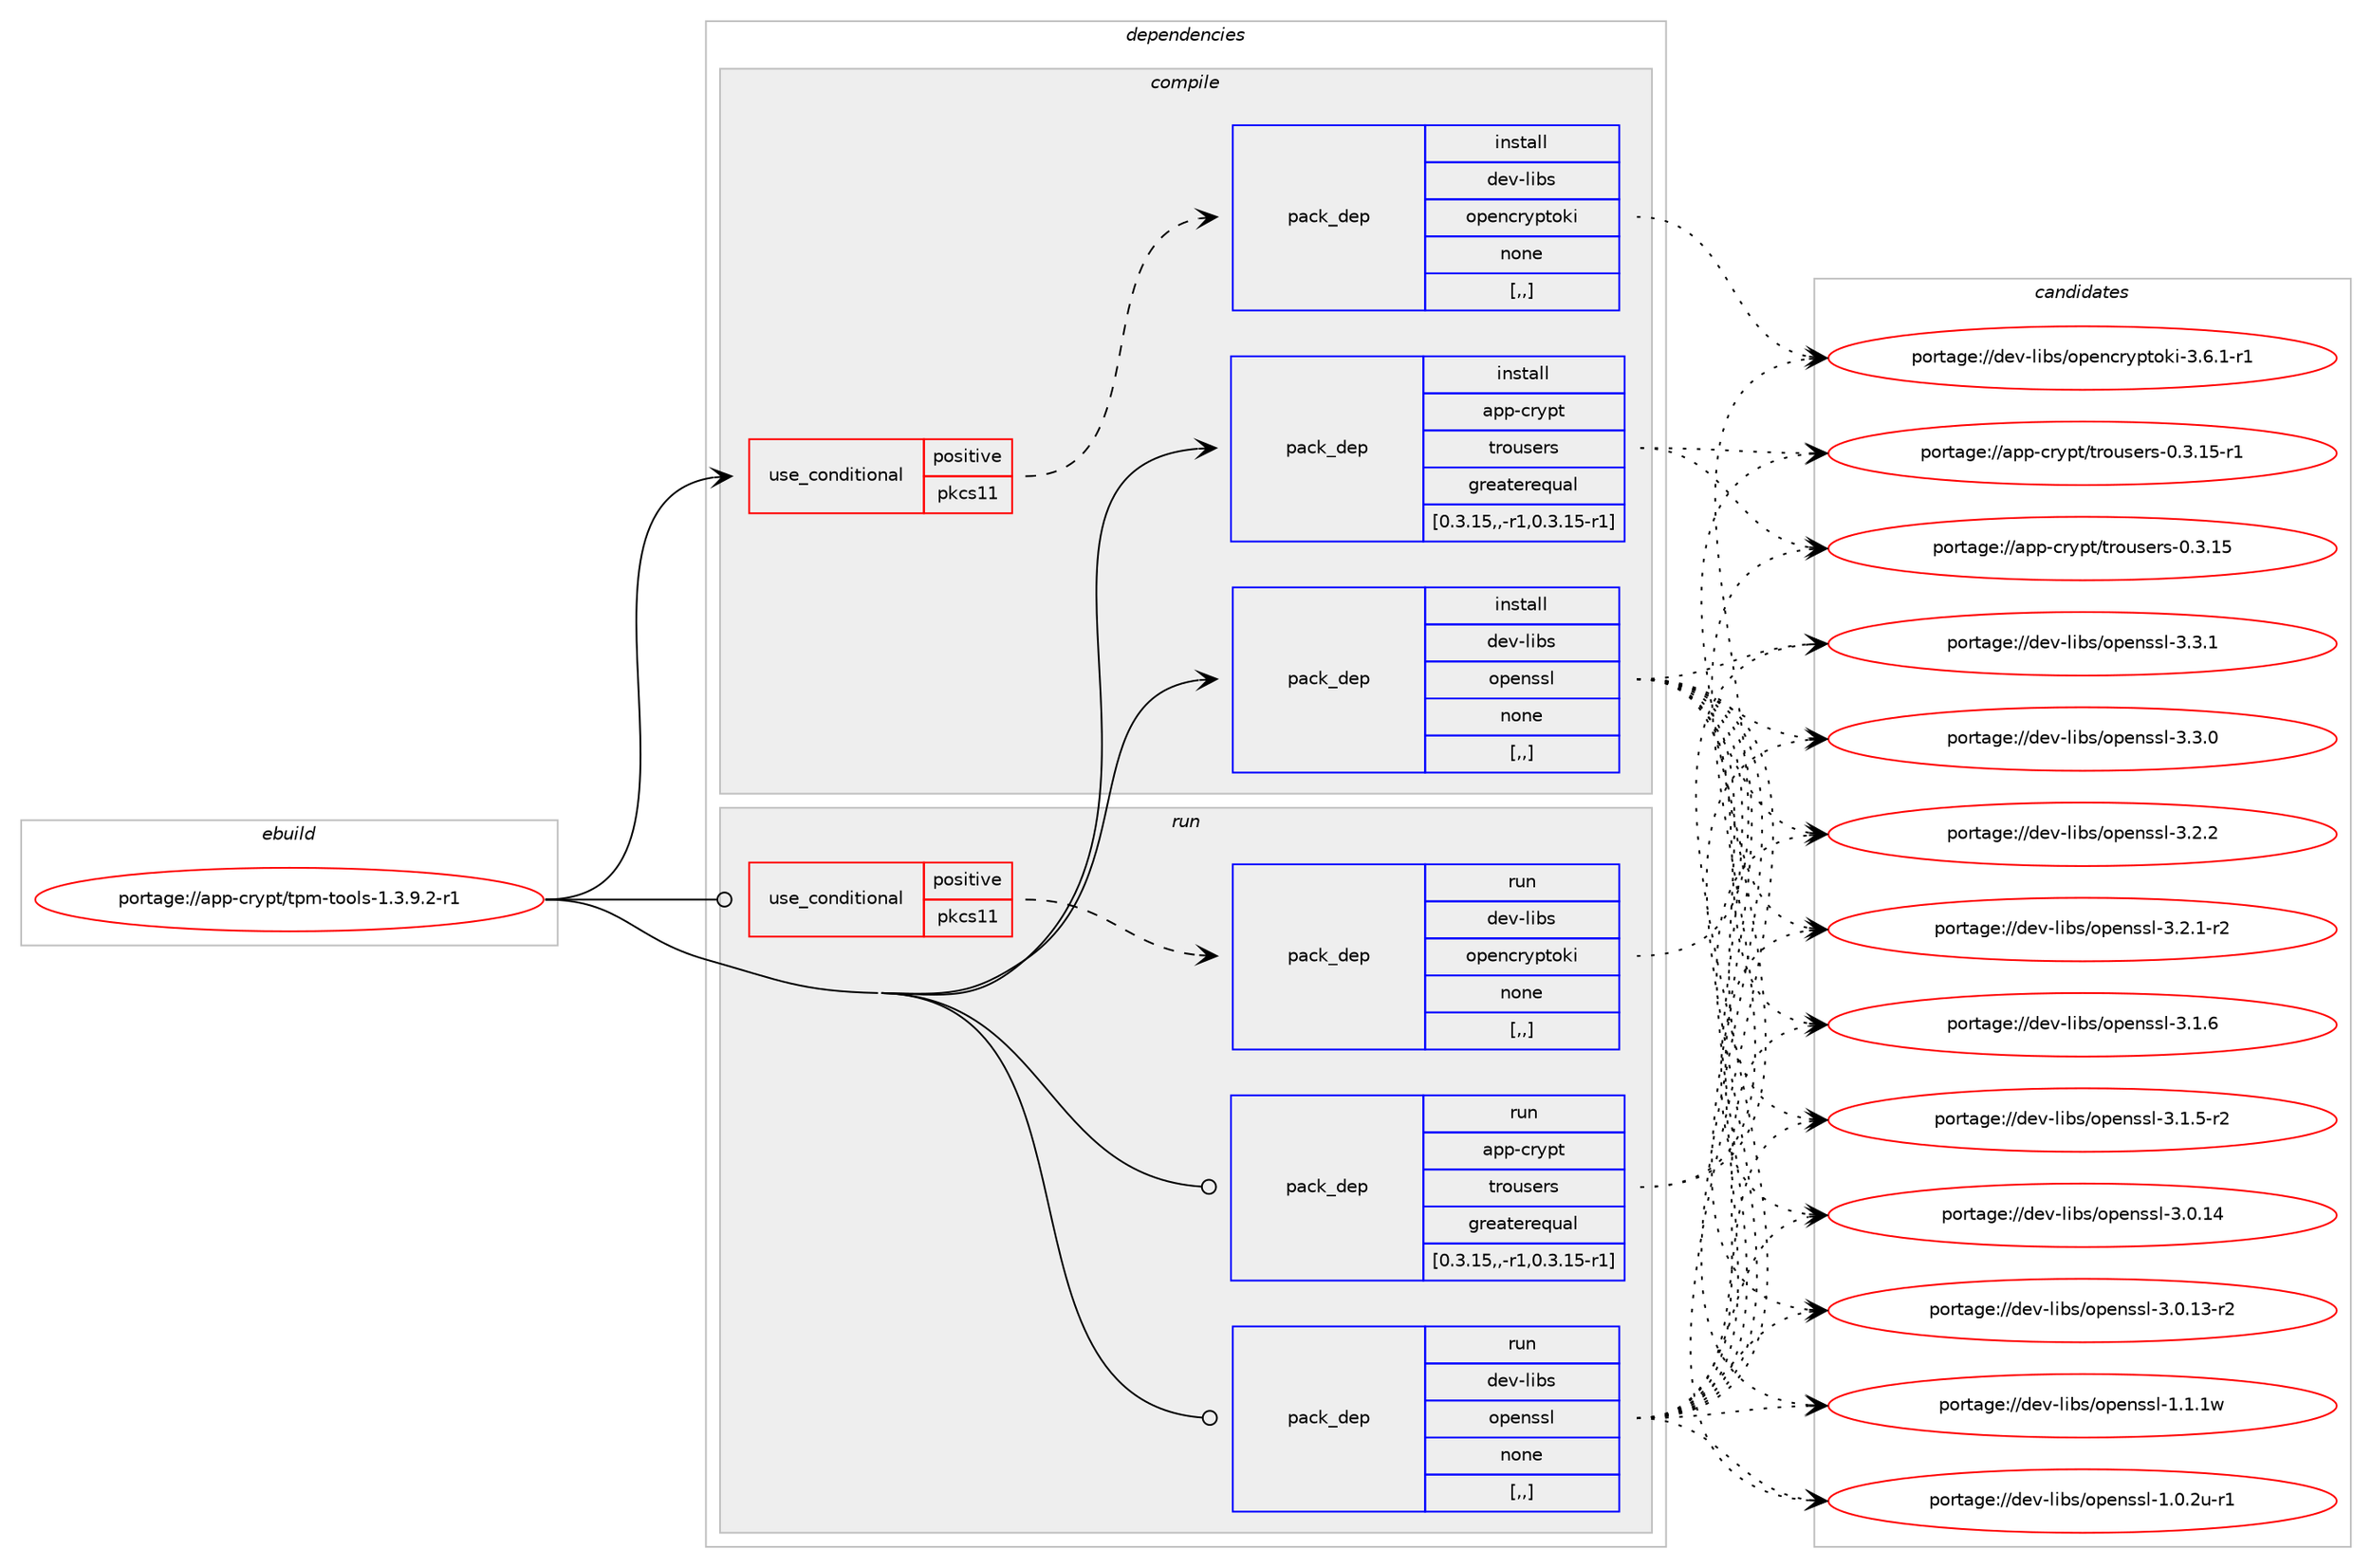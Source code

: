 digraph prolog {

# *************
# Graph options
# *************

newrank=true;
concentrate=true;
compound=true;
graph [rankdir=LR,fontname=Helvetica,fontsize=10,ranksep=1.5];#, ranksep=2.5, nodesep=0.2];
edge  [arrowhead=vee];
node  [fontname=Helvetica,fontsize=10];

# **********
# The ebuild
# **********

subgraph cluster_leftcol {
color=gray;
label=<<i>ebuild</i>>;
id [label="portage://app-crypt/tpm-tools-1.3.9.2-r1", color=red, width=4, href="../app-crypt/tpm-tools-1.3.9.2-r1.svg"];
}

# ****************
# The dependencies
# ****************

subgraph cluster_midcol {
color=gray;
label=<<i>dependencies</i>>;
subgraph cluster_compile {
fillcolor="#eeeeee";
style=filled;
label=<<i>compile</i>>;
subgraph cond3800 {
dependency14414 [label=<<TABLE BORDER="0" CELLBORDER="1" CELLSPACING="0" CELLPADDING="4"><TR><TD ROWSPAN="3" CELLPADDING="10">use_conditional</TD></TR><TR><TD>positive</TD></TR><TR><TD>pkcs11</TD></TR></TABLE>>, shape=none, color=red];
subgraph pack10524 {
dependency14415 [label=<<TABLE BORDER="0" CELLBORDER="1" CELLSPACING="0" CELLPADDING="4" WIDTH="220"><TR><TD ROWSPAN="6" CELLPADDING="30">pack_dep</TD></TR><TR><TD WIDTH="110">install</TD></TR><TR><TD>dev-libs</TD></TR><TR><TD>opencryptoki</TD></TR><TR><TD>none</TD></TR><TR><TD>[,,]</TD></TR></TABLE>>, shape=none, color=blue];
}
dependency14414:e -> dependency14415:w [weight=20,style="dashed",arrowhead="vee"];
}
id:e -> dependency14414:w [weight=20,style="solid",arrowhead="vee"];
subgraph pack10525 {
dependency14416 [label=<<TABLE BORDER="0" CELLBORDER="1" CELLSPACING="0" CELLPADDING="4" WIDTH="220"><TR><TD ROWSPAN="6" CELLPADDING="30">pack_dep</TD></TR><TR><TD WIDTH="110">install</TD></TR><TR><TD>app-crypt</TD></TR><TR><TD>trousers</TD></TR><TR><TD>greaterequal</TD></TR><TR><TD>[0.3.15,,-r1,0.3.15-r1]</TD></TR></TABLE>>, shape=none, color=blue];
}
id:e -> dependency14416:w [weight=20,style="solid",arrowhead="vee"];
subgraph pack10526 {
dependency14417 [label=<<TABLE BORDER="0" CELLBORDER="1" CELLSPACING="0" CELLPADDING="4" WIDTH="220"><TR><TD ROWSPAN="6" CELLPADDING="30">pack_dep</TD></TR><TR><TD WIDTH="110">install</TD></TR><TR><TD>dev-libs</TD></TR><TR><TD>openssl</TD></TR><TR><TD>none</TD></TR><TR><TD>[,,]</TD></TR></TABLE>>, shape=none, color=blue];
}
id:e -> dependency14417:w [weight=20,style="solid",arrowhead="vee"];
}
subgraph cluster_compileandrun {
fillcolor="#eeeeee";
style=filled;
label=<<i>compile and run</i>>;
}
subgraph cluster_run {
fillcolor="#eeeeee";
style=filled;
label=<<i>run</i>>;
subgraph cond3801 {
dependency14418 [label=<<TABLE BORDER="0" CELLBORDER="1" CELLSPACING="0" CELLPADDING="4"><TR><TD ROWSPAN="3" CELLPADDING="10">use_conditional</TD></TR><TR><TD>positive</TD></TR><TR><TD>pkcs11</TD></TR></TABLE>>, shape=none, color=red];
subgraph pack10527 {
dependency14419 [label=<<TABLE BORDER="0" CELLBORDER="1" CELLSPACING="0" CELLPADDING="4" WIDTH="220"><TR><TD ROWSPAN="6" CELLPADDING="30">pack_dep</TD></TR><TR><TD WIDTH="110">run</TD></TR><TR><TD>dev-libs</TD></TR><TR><TD>opencryptoki</TD></TR><TR><TD>none</TD></TR><TR><TD>[,,]</TD></TR></TABLE>>, shape=none, color=blue];
}
dependency14418:e -> dependency14419:w [weight=20,style="dashed",arrowhead="vee"];
}
id:e -> dependency14418:w [weight=20,style="solid",arrowhead="odot"];
subgraph pack10528 {
dependency14420 [label=<<TABLE BORDER="0" CELLBORDER="1" CELLSPACING="0" CELLPADDING="4" WIDTH="220"><TR><TD ROWSPAN="6" CELLPADDING="30">pack_dep</TD></TR><TR><TD WIDTH="110">run</TD></TR><TR><TD>app-crypt</TD></TR><TR><TD>trousers</TD></TR><TR><TD>greaterequal</TD></TR><TR><TD>[0.3.15,,-r1,0.3.15-r1]</TD></TR></TABLE>>, shape=none, color=blue];
}
id:e -> dependency14420:w [weight=20,style="solid",arrowhead="odot"];
subgraph pack10529 {
dependency14421 [label=<<TABLE BORDER="0" CELLBORDER="1" CELLSPACING="0" CELLPADDING="4" WIDTH="220"><TR><TD ROWSPAN="6" CELLPADDING="30">pack_dep</TD></TR><TR><TD WIDTH="110">run</TD></TR><TR><TD>dev-libs</TD></TR><TR><TD>openssl</TD></TR><TR><TD>none</TD></TR><TR><TD>[,,]</TD></TR></TABLE>>, shape=none, color=blue];
}
id:e -> dependency14421:w [weight=20,style="solid",arrowhead="odot"];
}
}

# **************
# The candidates
# **************

subgraph cluster_choices {
rank=same;
color=gray;
label=<<i>candidates</i>>;

subgraph choice10524 {
color=black;
nodesep=1;
choice100101118451081059811547111112101110991141211121161111071054551465446494511449 [label="portage://dev-libs/opencryptoki-3.6.1-r1", color=red, width=4,href="../dev-libs/opencryptoki-3.6.1-r1.svg"];
dependency14415:e -> choice100101118451081059811547111112101110991141211121161111071054551465446494511449:w [style=dotted,weight="100"];
}
subgraph choice10525 {
color=black;
nodesep=1;
choice97112112459911412111211647116114111117115101114115454846514649534511449 [label="portage://app-crypt/trousers-0.3.15-r1", color=red, width=4,href="../app-crypt/trousers-0.3.15-r1.svg"];
choice9711211245991141211121164711611411111711510111411545484651464953 [label="portage://app-crypt/trousers-0.3.15", color=red, width=4,href="../app-crypt/trousers-0.3.15.svg"];
dependency14416:e -> choice97112112459911412111211647116114111117115101114115454846514649534511449:w [style=dotted,weight="100"];
dependency14416:e -> choice9711211245991141211121164711611411111711510111411545484651464953:w [style=dotted,weight="100"];
}
subgraph choice10526 {
color=black;
nodesep=1;
choice100101118451081059811547111112101110115115108455146514649 [label="portage://dev-libs/openssl-3.3.1", color=red, width=4,href="../dev-libs/openssl-3.3.1.svg"];
choice100101118451081059811547111112101110115115108455146514648 [label="portage://dev-libs/openssl-3.3.0", color=red, width=4,href="../dev-libs/openssl-3.3.0.svg"];
choice100101118451081059811547111112101110115115108455146504650 [label="portage://dev-libs/openssl-3.2.2", color=red, width=4,href="../dev-libs/openssl-3.2.2.svg"];
choice1001011184510810598115471111121011101151151084551465046494511450 [label="portage://dev-libs/openssl-3.2.1-r2", color=red, width=4,href="../dev-libs/openssl-3.2.1-r2.svg"];
choice100101118451081059811547111112101110115115108455146494654 [label="portage://dev-libs/openssl-3.1.6", color=red, width=4,href="../dev-libs/openssl-3.1.6.svg"];
choice1001011184510810598115471111121011101151151084551464946534511450 [label="portage://dev-libs/openssl-3.1.5-r2", color=red, width=4,href="../dev-libs/openssl-3.1.5-r2.svg"];
choice10010111845108105981154711111210111011511510845514648464952 [label="portage://dev-libs/openssl-3.0.14", color=red, width=4,href="../dev-libs/openssl-3.0.14.svg"];
choice100101118451081059811547111112101110115115108455146484649514511450 [label="portage://dev-libs/openssl-3.0.13-r2", color=red, width=4,href="../dev-libs/openssl-3.0.13-r2.svg"];
choice100101118451081059811547111112101110115115108454946494649119 [label="portage://dev-libs/openssl-1.1.1w", color=red, width=4,href="../dev-libs/openssl-1.1.1w.svg"];
choice1001011184510810598115471111121011101151151084549464846501174511449 [label="portage://dev-libs/openssl-1.0.2u-r1", color=red, width=4,href="../dev-libs/openssl-1.0.2u-r1.svg"];
dependency14417:e -> choice100101118451081059811547111112101110115115108455146514649:w [style=dotted,weight="100"];
dependency14417:e -> choice100101118451081059811547111112101110115115108455146514648:w [style=dotted,weight="100"];
dependency14417:e -> choice100101118451081059811547111112101110115115108455146504650:w [style=dotted,weight="100"];
dependency14417:e -> choice1001011184510810598115471111121011101151151084551465046494511450:w [style=dotted,weight="100"];
dependency14417:e -> choice100101118451081059811547111112101110115115108455146494654:w [style=dotted,weight="100"];
dependency14417:e -> choice1001011184510810598115471111121011101151151084551464946534511450:w [style=dotted,weight="100"];
dependency14417:e -> choice10010111845108105981154711111210111011511510845514648464952:w [style=dotted,weight="100"];
dependency14417:e -> choice100101118451081059811547111112101110115115108455146484649514511450:w [style=dotted,weight="100"];
dependency14417:e -> choice100101118451081059811547111112101110115115108454946494649119:w [style=dotted,weight="100"];
dependency14417:e -> choice1001011184510810598115471111121011101151151084549464846501174511449:w [style=dotted,weight="100"];
}
subgraph choice10527 {
color=black;
nodesep=1;
choice100101118451081059811547111112101110991141211121161111071054551465446494511449 [label="portage://dev-libs/opencryptoki-3.6.1-r1", color=red, width=4,href="../dev-libs/opencryptoki-3.6.1-r1.svg"];
dependency14419:e -> choice100101118451081059811547111112101110991141211121161111071054551465446494511449:w [style=dotted,weight="100"];
}
subgraph choice10528 {
color=black;
nodesep=1;
choice97112112459911412111211647116114111117115101114115454846514649534511449 [label="portage://app-crypt/trousers-0.3.15-r1", color=red, width=4,href="../app-crypt/trousers-0.3.15-r1.svg"];
choice9711211245991141211121164711611411111711510111411545484651464953 [label="portage://app-crypt/trousers-0.3.15", color=red, width=4,href="../app-crypt/trousers-0.3.15.svg"];
dependency14420:e -> choice97112112459911412111211647116114111117115101114115454846514649534511449:w [style=dotted,weight="100"];
dependency14420:e -> choice9711211245991141211121164711611411111711510111411545484651464953:w [style=dotted,weight="100"];
}
subgraph choice10529 {
color=black;
nodesep=1;
choice100101118451081059811547111112101110115115108455146514649 [label="portage://dev-libs/openssl-3.3.1", color=red, width=4,href="../dev-libs/openssl-3.3.1.svg"];
choice100101118451081059811547111112101110115115108455146514648 [label="portage://dev-libs/openssl-3.3.0", color=red, width=4,href="../dev-libs/openssl-3.3.0.svg"];
choice100101118451081059811547111112101110115115108455146504650 [label="portage://dev-libs/openssl-3.2.2", color=red, width=4,href="../dev-libs/openssl-3.2.2.svg"];
choice1001011184510810598115471111121011101151151084551465046494511450 [label="portage://dev-libs/openssl-3.2.1-r2", color=red, width=4,href="../dev-libs/openssl-3.2.1-r2.svg"];
choice100101118451081059811547111112101110115115108455146494654 [label="portage://dev-libs/openssl-3.1.6", color=red, width=4,href="../dev-libs/openssl-3.1.6.svg"];
choice1001011184510810598115471111121011101151151084551464946534511450 [label="portage://dev-libs/openssl-3.1.5-r2", color=red, width=4,href="../dev-libs/openssl-3.1.5-r2.svg"];
choice10010111845108105981154711111210111011511510845514648464952 [label="portage://dev-libs/openssl-3.0.14", color=red, width=4,href="../dev-libs/openssl-3.0.14.svg"];
choice100101118451081059811547111112101110115115108455146484649514511450 [label="portage://dev-libs/openssl-3.0.13-r2", color=red, width=4,href="../dev-libs/openssl-3.0.13-r2.svg"];
choice100101118451081059811547111112101110115115108454946494649119 [label="portage://dev-libs/openssl-1.1.1w", color=red, width=4,href="../dev-libs/openssl-1.1.1w.svg"];
choice1001011184510810598115471111121011101151151084549464846501174511449 [label="portage://dev-libs/openssl-1.0.2u-r1", color=red, width=4,href="../dev-libs/openssl-1.0.2u-r1.svg"];
dependency14421:e -> choice100101118451081059811547111112101110115115108455146514649:w [style=dotted,weight="100"];
dependency14421:e -> choice100101118451081059811547111112101110115115108455146514648:w [style=dotted,weight="100"];
dependency14421:e -> choice100101118451081059811547111112101110115115108455146504650:w [style=dotted,weight="100"];
dependency14421:e -> choice1001011184510810598115471111121011101151151084551465046494511450:w [style=dotted,weight="100"];
dependency14421:e -> choice100101118451081059811547111112101110115115108455146494654:w [style=dotted,weight="100"];
dependency14421:e -> choice1001011184510810598115471111121011101151151084551464946534511450:w [style=dotted,weight="100"];
dependency14421:e -> choice10010111845108105981154711111210111011511510845514648464952:w [style=dotted,weight="100"];
dependency14421:e -> choice100101118451081059811547111112101110115115108455146484649514511450:w [style=dotted,weight="100"];
dependency14421:e -> choice100101118451081059811547111112101110115115108454946494649119:w [style=dotted,weight="100"];
dependency14421:e -> choice1001011184510810598115471111121011101151151084549464846501174511449:w [style=dotted,weight="100"];
}
}

}
